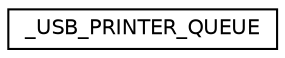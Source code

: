 digraph "Graphical Class Hierarchy"
{
  edge [fontname="Helvetica",fontsize="10",labelfontname="Helvetica",labelfontsize="10"];
  node [fontname="Helvetica",fontsize="10",shape=record];
  rankdir="LR";
  Node1 [label="_USB_PRINTER_QUEUE",height=0.2,width=0.4,color="black", fillcolor="white", style="filled",URL="$struct___u_s_b___p_r_i_n_t_e_r___q_u_e_u_e.html"];
}

